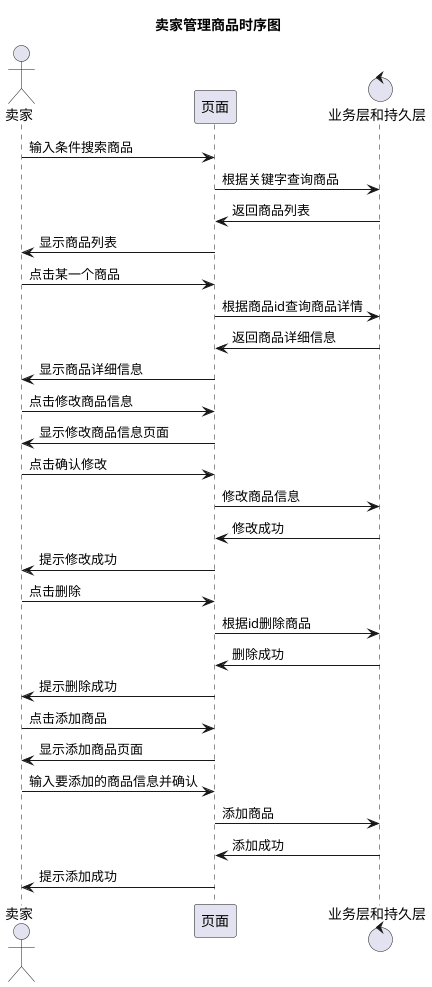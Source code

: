 @startuml

title 卖家管理商品时序图

actor 卖家 as seller
participant 页面 as view
control 业务层和持久层 as sc

seller -> view : 输入条件搜索商品
view   -> sc   : 根据关键字查询商品
sc     -> view : 返回商品列表
seller <- view : 显示商品列表

seller -> view : 点击某一个商品
view   -> sc   : 根据商品id查询商品详情
sc     -> view : 返回商品详细信息
seller <- view : 显示商品详细信息

seller -> view : 点击修改商品信息
seller <- view : 显示修改商品信息页面
seller -> view : 点击确认修改
view   -> sc   : 修改商品信息
sc     -> view : 修改成功
seller <- view : 提示修改成功

seller -> view : 点击删除
view   -> sc   : 根据id删除商品
sc     -> view : 删除成功
seller <- view : 提示删除成功

seller -> view : 点击添加商品
seller <- view : 显示添加商品页面
seller -> view : 输入要添加的商品信息并确认
view   -> sc   : 添加商品
sc     -> view : 添加成功
seller <- view : 提示添加成功

@enduml